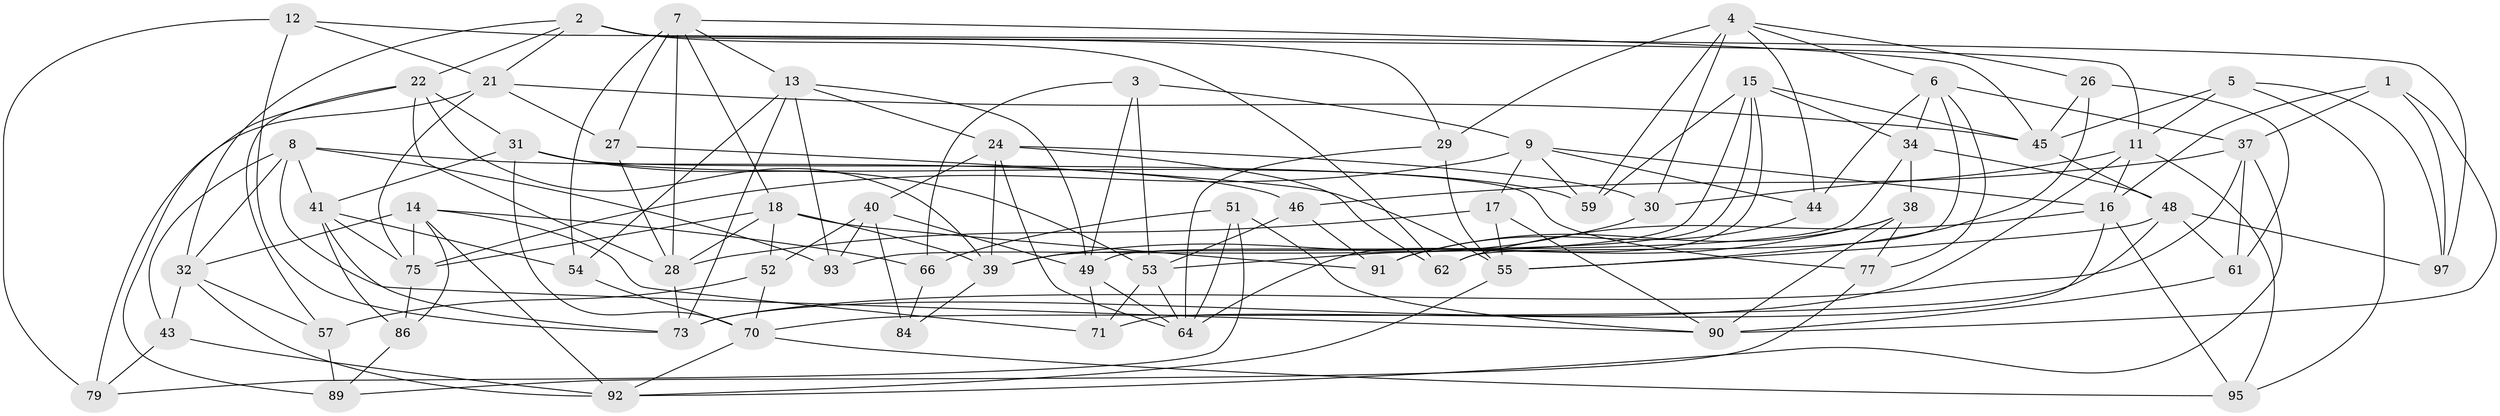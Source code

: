 // original degree distribution, {4: 1.0}
// Generated by graph-tools (version 1.1) at 2025/11/02/21/25 10:11:16]
// undirected, 65 vertices, 163 edges
graph export_dot {
graph [start="1"]
  node [color=gray90,style=filled];
  1;
  2 [super="+36"];
  3;
  4 [super="+35"];
  5;
  6 [super="+67"];
  7 [super="+19"];
  8 [super="+10"];
  9 [super="+100"];
  11 [super="+23"];
  12;
  13 [super="+65"];
  14 [super="+33"];
  15 [super="+63"];
  16 [super="+20"];
  17;
  18 [super="+25"];
  21 [super="+82"];
  22 [super="+74"];
  24 [super="+42"];
  26;
  27;
  28 [super="+78"];
  29;
  30;
  31 [super="+47"];
  32 [super="+72"];
  34 [super="+81"];
  37 [super="+50"];
  38 [super="+58"];
  39 [super="+68"];
  40 [super="+69"];
  41 [super="+98"];
  43;
  44;
  45 [super="+85"];
  46;
  48 [super="+87"];
  49 [super="+96"];
  51;
  52;
  53 [super="+60"];
  54;
  55 [super="+56"];
  57;
  59;
  61;
  62;
  64 [super="+80"];
  66;
  70 [super="+88"];
  71;
  73 [super="+76"];
  75 [super="+83"];
  77;
  79;
  84;
  86;
  89;
  90 [super="+99"];
  91;
  92 [super="+94"];
  93;
  95;
  97;
  1 -- 16;
  1 -- 90;
  1 -- 97;
  1 -- 37;
  2 -- 62;
  2 -- 29;
  2 -- 32;
  2 -- 11;
  2 -- 21;
  2 -- 22;
  3 -- 49;
  3 -- 9;
  3 -- 66;
  3 -- 53;
  4 -- 59;
  4 -- 29;
  4 -- 6;
  4 -- 26;
  4 -- 30;
  4 -- 44;
  5 -- 45;
  5 -- 97;
  5 -- 95;
  5 -- 11;
  6 -- 62;
  6 -- 44;
  6 -- 77;
  6 -- 37;
  6 -- 34;
  7 -- 54;
  7 -- 27;
  7 -- 18;
  7 -- 45;
  7 -- 13;
  7 -- 28;
  8 -- 41;
  8 -- 43;
  8 -- 32;
  8 -- 90;
  8 -- 93;
  8 -- 46;
  9 -- 17;
  9 -- 16;
  9 -- 59;
  9 -- 44;
  9 -- 75;
  11 -- 30;
  11 -- 95;
  11 -- 16;
  11 -- 73;
  12 -- 97;
  12 -- 79;
  12 -- 73;
  12 -- 21;
  13 -- 54;
  13 -- 93;
  13 -- 24;
  13 -- 73;
  13 -- 49;
  14 -- 92;
  14 -- 75;
  14 -- 86;
  14 -- 32;
  14 -- 66;
  14 -- 71;
  15 -- 45;
  15 -- 59;
  15 -- 64;
  15 -- 49;
  15 -- 34;
  15 -- 93;
  16 -- 95;
  16 -- 71;
  16 -- 62;
  17 -- 55;
  17 -- 90;
  17 -- 28;
  18 -- 91;
  18 -- 75;
  18 -- 52;
  18 -- 39;
  18 -- 28;
  21 -- 75;
  21 -- 45;
  21 -- 27;
  21 -- 79;
  22 -- 89;
  22 -- 57;
  22 -- 31;
  22 -- 28;
  22 -- 39;
  24 -- 30;
  24 -- 39;
  24 -- 64;
  24 -- 62;
  24 -- 40;
  26 -- 61;
  26 -- 45;
  26 -- 55;
  27 -- 28;
  27 -- 55;
  28 -- 73;
  29 -- 55;
  29 -- 64;
  30 -- 39;
  31 -- 70;
  31 -- 77;
  31 -- 41;
  31 -- 59;
  31 -- 53;
  32 -- 43;
  32 -- 57;
  32 -- 92;
  34 -- 39;
  34 -- 48;
  34 -- 38 [weight=2];
  37 -- 61;
  37 -- 46;
  37 -- 92;
  37 -- 73;
  38 -- 77;
  38 -- 53;
  38 -- 90;
  38 -- 91;
  39 -- 84;
  40 -- 84 [weight=2];
  40 -- 52;
  40 -- 49;
  40 -- 93;
  41 -- 73;
  41 -- 54;
  41 -- 86;
  41 -- 75;
  43 -- 79;
  43 -- 92;
  44 -- 91;
  45 -- 48;
  46 -- 53;
  46 -- 91;
  48 -- 55;
  48 -- 97;
  48 -- 61;
  48 -- 70;
  49 -- 71;
  49 -- 64;
  51 -- 66;
  51 -- 64;
  51 -- 79;
  51 -- 90;
  52 -- 57;
  52 -- 70;
  53 -- 64;
  53 -- 71;
  54 -- 70;
  55 -- 92;
  57 -- 89;
  61 -- 90;
  66 -- 84;
  70 -- 95;
  70 -- 92;
  75 -- 86;
  77 -- 89;
  86 -- 89;
}
